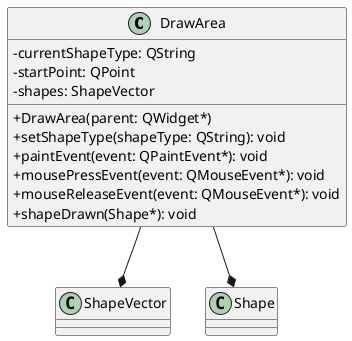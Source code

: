 @startuml DrawArea
skinparam classAttributeIconSize 0

class DrawArea {
  - currentShapeType: QString
  - startPoint: QPoint
  - shapes: ShapeVector
  + DrawArea(parent: QWidget*)
  + setShapeType(shapeType: QString): void
  + paintEvent(event: QPaintEvent*): void
  + mousePressEvent(event: QMouseEvent*): void
  + mouseReleaseEvent(event: QMouseEvent*): void
  + shapeDrawn(Shape*): void
}
DrawArea --* ShapeVector
DrawArea --* Shape
@enduml
